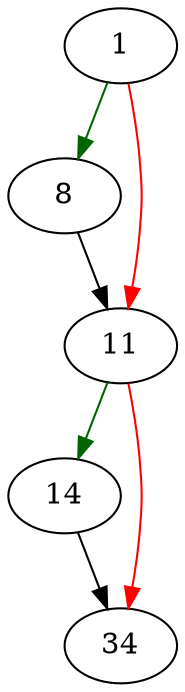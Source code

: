 strict digraph "pagerOpenWal" {
	// Node definitions.
	1 [entry=true];
	8;
	11;
	14;
	34;

	// Edge definitions.
	1 -> 8 [
		color=darkgreen
		cond=true
	];
	1 -> 11 [
		color=red
		cond=false
	];
	8 -> 11;
	11 -> 14 [
		color=darkgreen
		cond=true
	];
	11 -> 34 [
		color=red
		cond=false
	];
	14 -> 34;
}